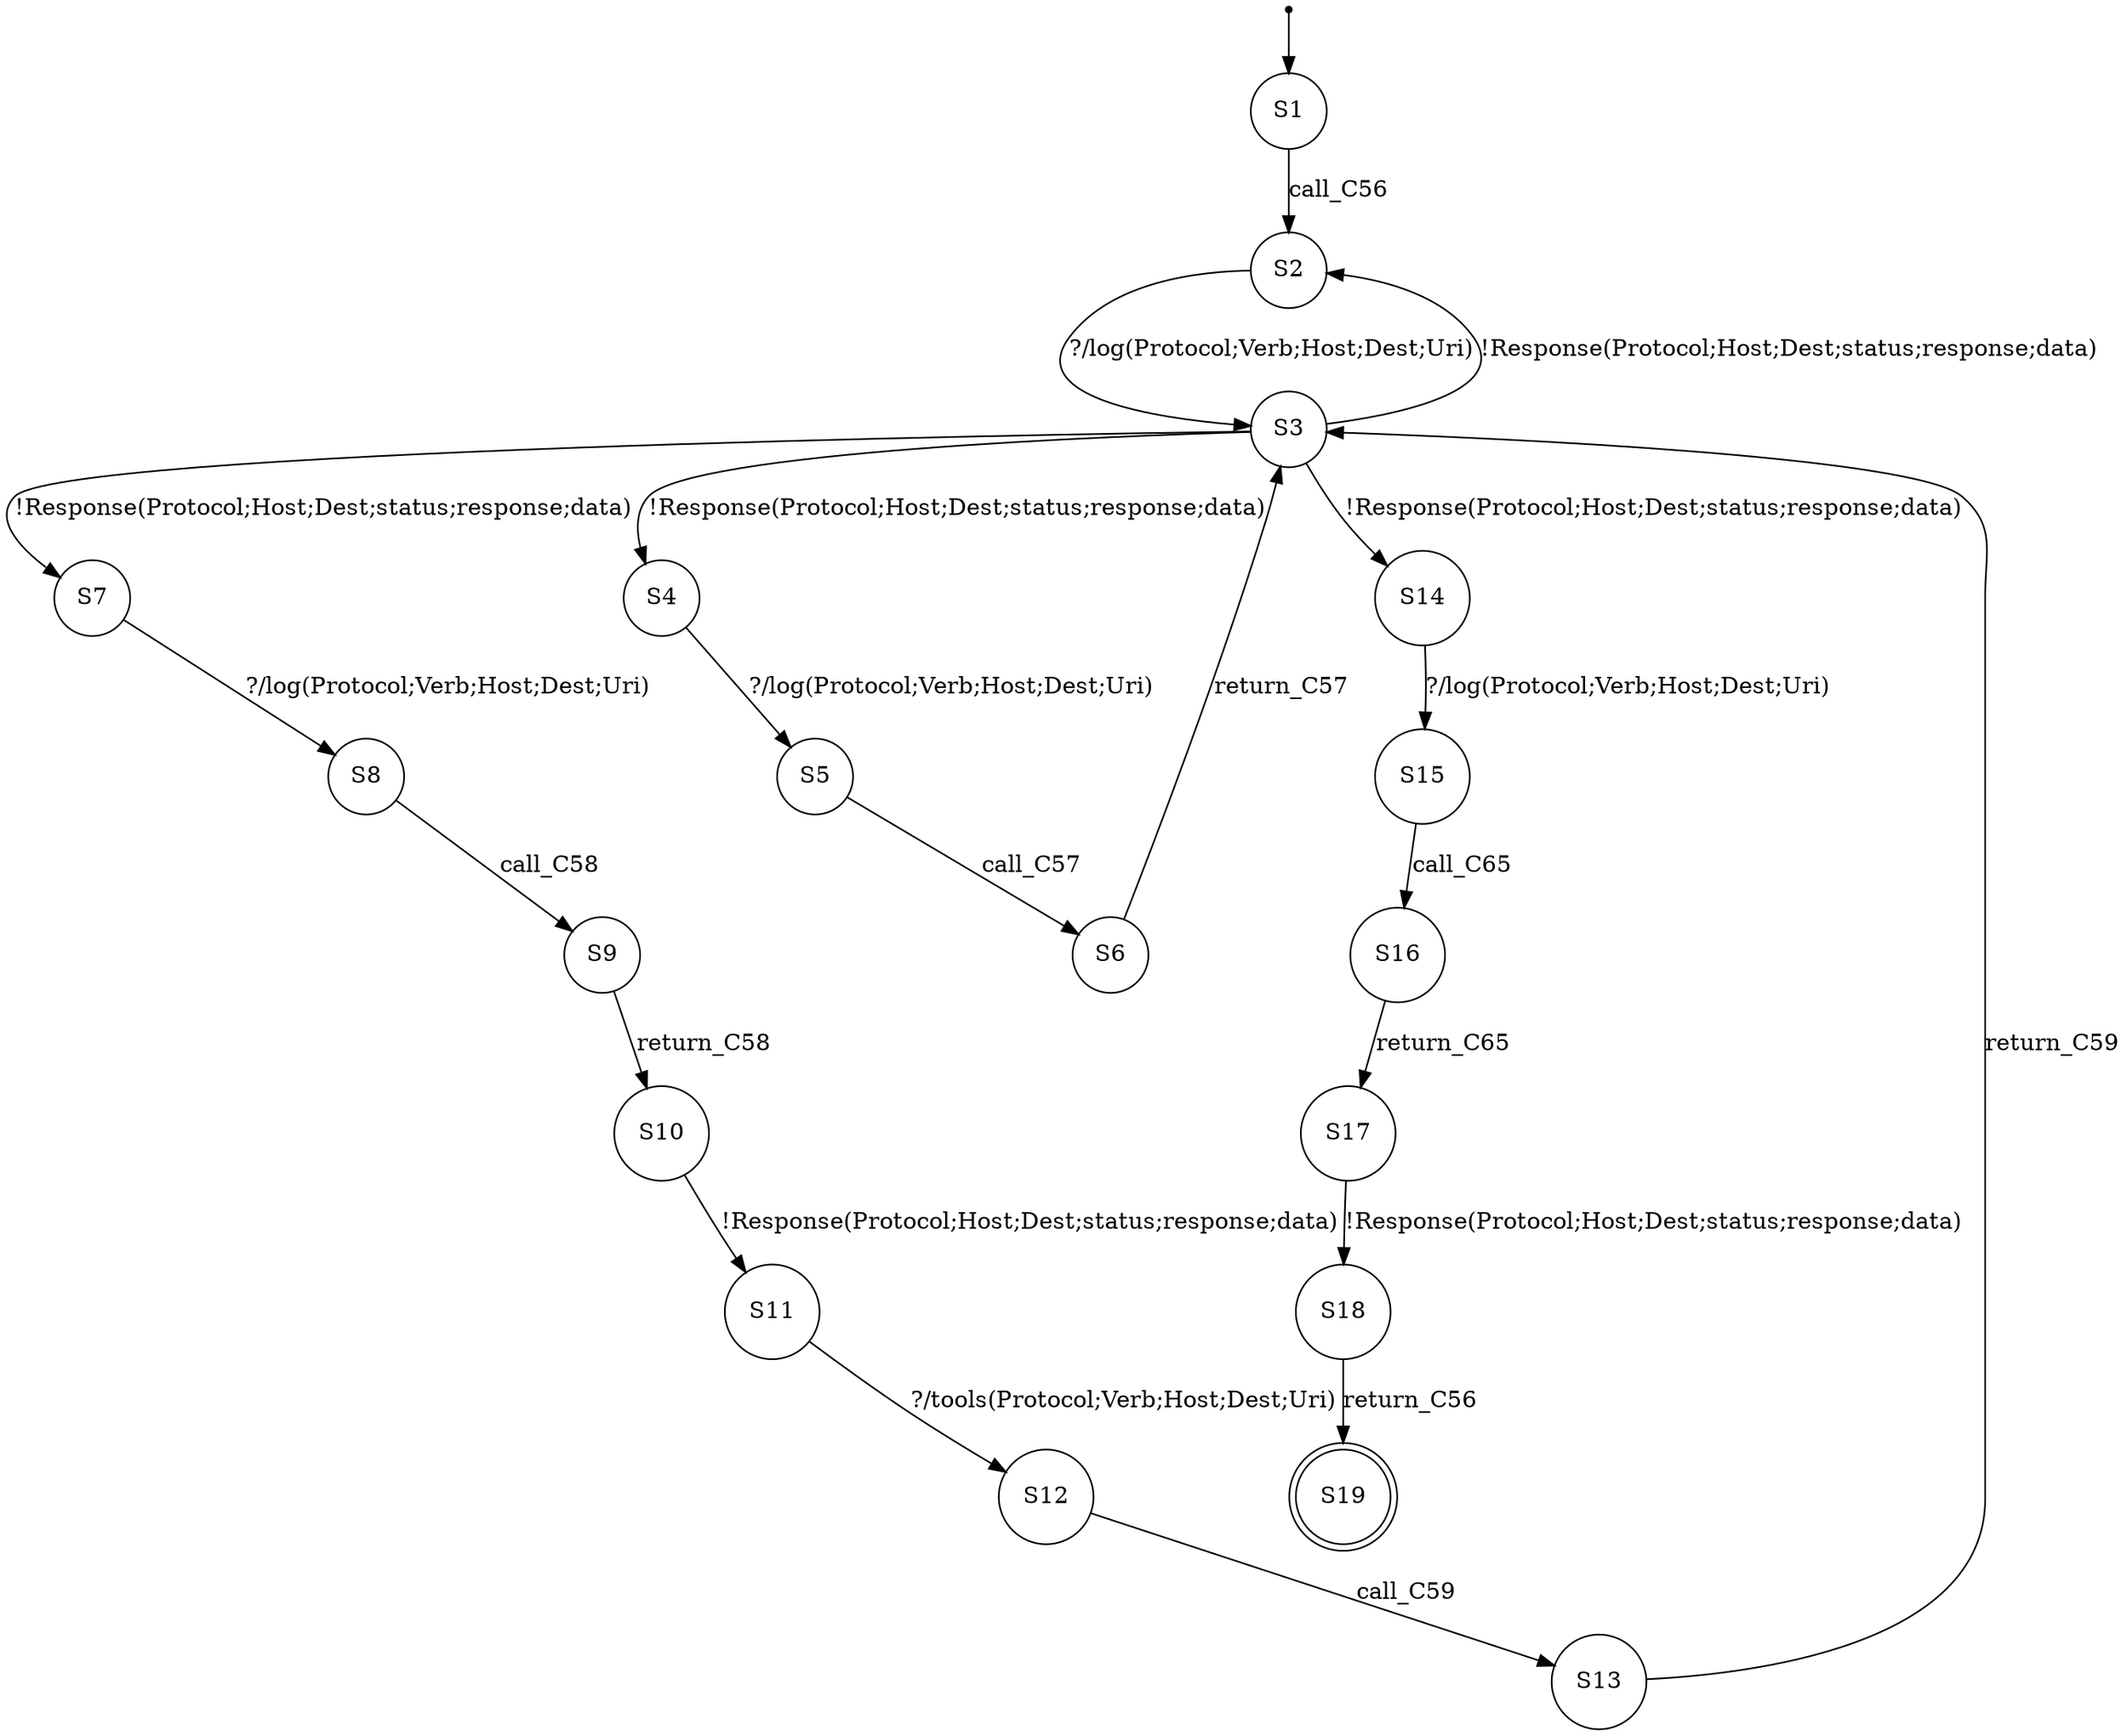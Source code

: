 digraph LTS {
S00[shape=point]
S1[label=S1,shape=circle];
S2[label=S2,shape=circle];
S3[label=S3,shape=circle];
S4[label=S4,shape=circle];
S5[label=S5,shape=circle];
S6[label=S6,shape=circle];
S7[label=S7,shape=circle];
S8[label=S8,shape=circle];
S9[label=S9,shape=circle];
S10[label=S10,shape=circle];
S11[label=S11,shape=circle];
S12[label=S12,shape=circle];
S13[label=S13,shape=circle];
S14[label=S14,shape=circle];
S15[label=S15,shape=circle];
S16[label=S16,shape=circle];
S17[label=S17,shape=circle];
S18[label=S18,shape=circle];
S19[label=S19,shape=doublecircle];
S00 -> S1
S1 -> S2[label ="call_C56"];
S2 -> S3[label ="?/log(Protocol;Verb;Host;Dest;Uri)"];
S3 -> S2[label ="!Response(Protocol;Host;Dest;status;response;data)"];
S3 -> S4[label ="!Response(Protocol;Host;Dest;status;response;data)"];
S3 -> S7[label ="!Response(Protocol;Host;Dest;status;response;data)"];
S3 -> S14[label ="!Response(Protocol;Host;Dest;status;response;data)"];
S4 -> S5[label ="?/log(Protocol;Verb;Host;Dest;Uri)"];
S5 -> S6[label ="call_C57"];
S6 -> S3[label ="return_C57"];
S7 -> S8[label ="?/log(Protocol;Verb;Host;Dest;Uri)"];
S8 -> S9[label ="call_C58"];
S9 -> S10[label ="return_C58"];
S10 -> S11[label ="!Response(Protocol;Host;Dest;status;response;data)"];
S11 -> S12[label ="?/tools(Protocol;Verb;Host;Dest;Uri)"];
S12 -> S13[label ="call_C59"];
S13 -> S3[label ="return_C59"];
S14 -> S15[label ="?/log(Protocol;Verb;Host;Dest;Uri)"];
S15 -> S16[label ="call_C65"];
S16 -> S17[label ="return_C65"];
S17 -> S18[label ="!Response(Protocol;Host;Dest;status;response;data)"];
S18 -> S19[label ="return_C56"];
}
